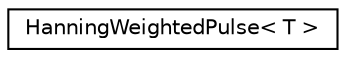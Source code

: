 digraph "Graphical Class Hierarchy"
{
 // LATEX_PDF_SIZE
  edge [fontname="Helvetica",fontsize="10",labelfontname="Helvetica",labelfontsize="10"];
  node [fontname="Helvetica",fontsize="10",shape=record];
  rankdir="LR";
  Node0 [label="HanningWeightedPulse\< T \>",height=0.2,width=0.4,color="black", fillcolor="white", style="filled",URL="$d9/d25/classfnm_1_1HanningWeightedPulse.html",tooltip="HanningWeightedPulse."];
}
